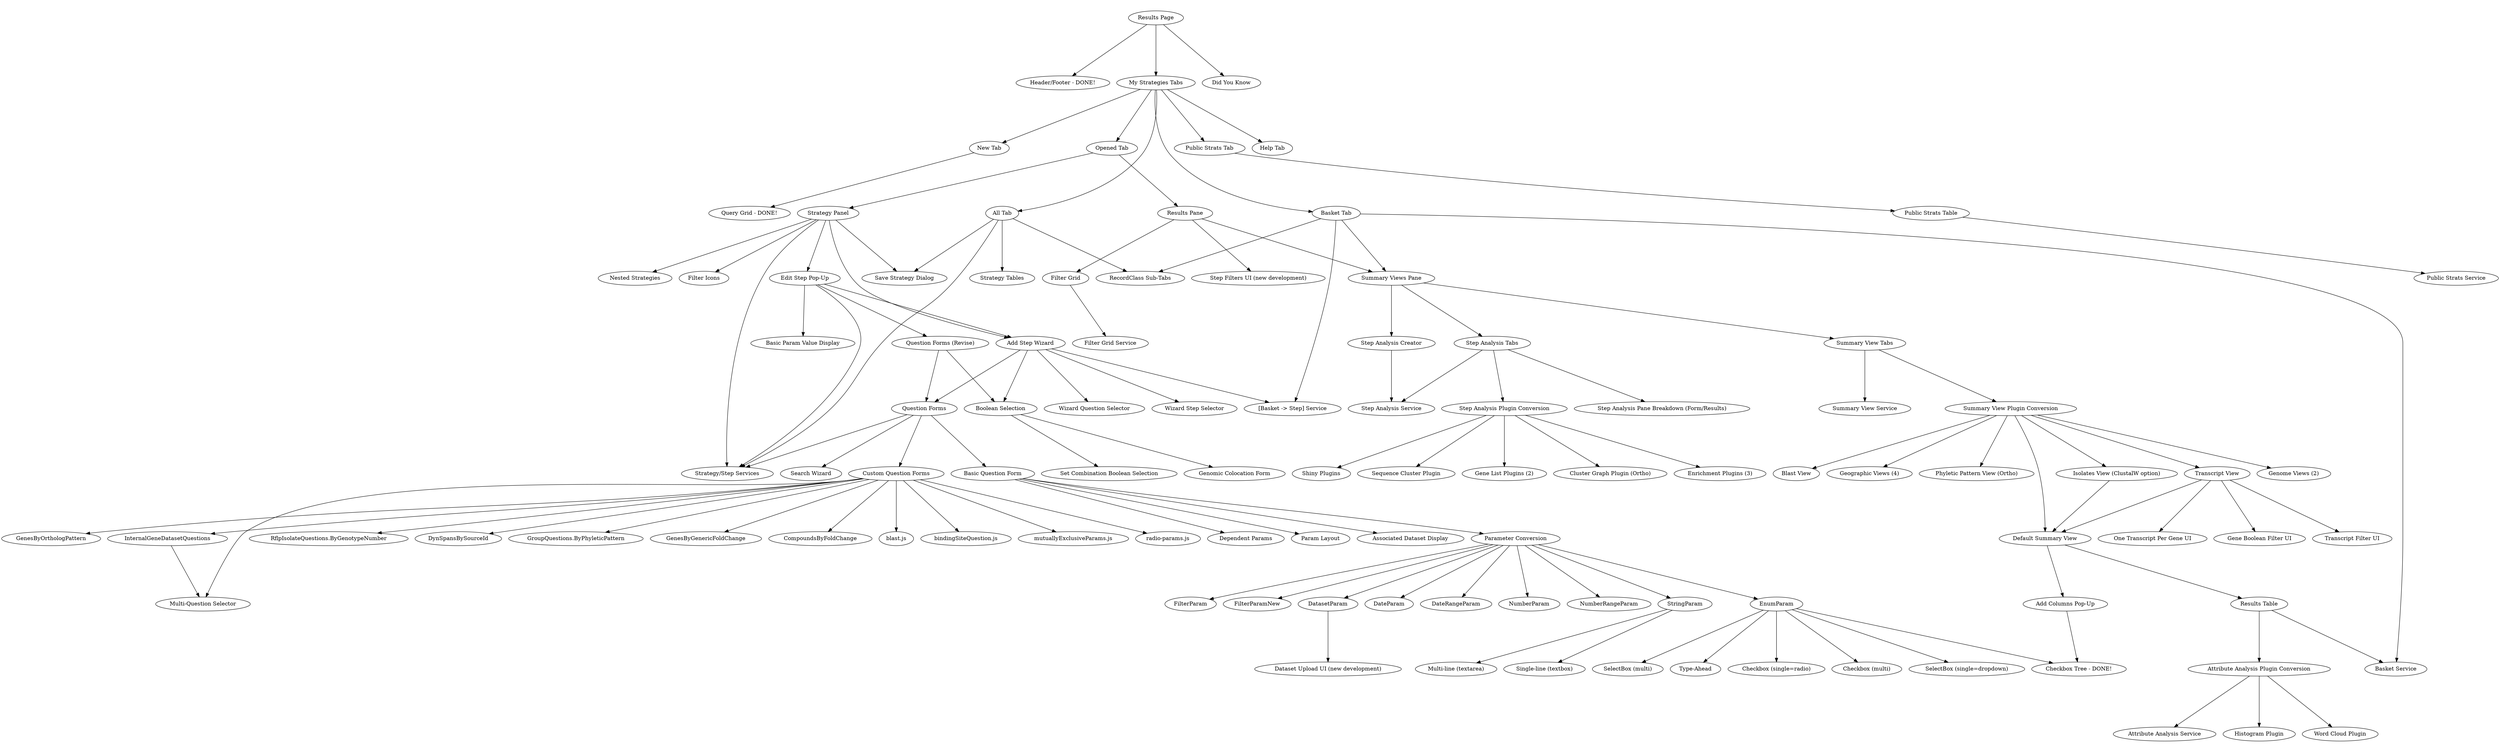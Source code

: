 ################################################################################
##
##  This document defines a dependency graph that describes the order in which
##  features must be converted to React in order to gradually convert the entire
##  results page to React.  Nodes are not Java classes or React components but a
##  combination of backend and frontend features- components, Java classes,
##  specific plugins, etc.
##
##  To easily view this graph, enter the following text into the textbox at:
##
##                     http://www.webgraphviz.com
##
################################################################################

digraph "Results Page React Transition Dependency Graph" {
  ratio=0.3
  "Results Page" -> "Header/Footer - DONE!"
  "Results Page" -> "My Strategies Tabs"
  "Results Page" -> "Did You Know"
  "My Strategies Tabs" -> "New Tab"
  "New Tab" -> "Query Grid - DONE!"
  "My Strategies Tabs" -> "Opened Tab"
  "Opened Tab" -> "Strategy Panel"
  "Opened Tab" -> "Results Pane"
  "Strategy Panel" -> "Nested Strategies"
  "Strategy Panel" -> "Filter Icons"
  "Strategy Panel" -> "Strategy/Step Services"
  "Strategy Panel" -> "Add Step Wizard"
  "Strategy Panel" -> "Save Strategy Dialog"
  "Add Step Wizard" -> "Wizard Question Selector"
  "Add Step Wizard" -> "[Basket -> Step] Service"
  "Add Step Wizard" -> "Wizard Step Selector"
  "Add Step Wizard" -> "Question Forms"
  "Add Step Wizard" -> "Boolean Selection"
  "Boolean Selection" -> "Set Combination Boolean Selection"
  "Boolean Selection" -> "Genomic Colocation Form"
  "Strategy Panel" -> "Edit Step Pop-Up"
  "Edit Step Pop-Up" -> "Basic Param Value Display"
  "Edit Step Pop-Up" -> "Strategy/Step Services"
  "Edit Step Pop-Up" -> "Question Forms (Revise)"
  "Edit Step Pop-Up" -> "Add Step Wizard"
  "Question Forms (Revise)" -> "Question Forms"
  "Question Forms (Revise)" -> "Boolean Selection"
  "My Strategies Tabs" -> "All Tab"
  "All Tab" -> "Strategy/Step Services"
  "All Tab" -> "RecordClass Sub-Tabs"
  "All Tab" -> "Strategy Tables"
  "All Tab" -> "Save Strategy Dialog"
  "My Strategies Tabs" -> "Basket Tab"
  "Basket Tab" -> "RecordClass Sub-Tabs"
  "Basket Tab" -> "Basket Service"
  "Basket Tab" -> "[Basket -> Step] Service"
  "Basket Tab" -> "Summary Views Pane"
  "My Strategies Tabs" -> "Public Strats Tab"
  "Public Strats Tab" -> "Public Strats Table"
  "Public Strats Table" -> "Public Strats Service"
  "My Strategies Tabs" -> "Help Tab"
  "Results Pane" -> "Summary Views Pane"
  "Results Pane" -> "Filter Grid"
  "Filter Grid" -> "Filter Grid Service"
  "Results Pane" -> "Step Filters UI (new development)"
  "Summary Views Pane" -> "Step Analysis Creator"
  "Step Analysis Creator" -> "Step Analysis Service"
  "Summary Views Pane" -> "Step Analysis Tabs"
  "Step Analysis Tabs" -> "Step Analysis Service"
  "Step Analysis Tabs" -> "Step Analysis Pane Breakdown (Form/Results)"
  "Step Analysis Tabs" -> "Step Analysis Plugin Conversion"
  "Step Analysis Plugin Conversion" -> "Enrichment Plugins (3)"
  "Step Analysis Plugin Conversion" -> "Shiny Plugins"
  "Step Analysis Plugin Conversion" -> "Sequence Cluster Plugin"
  "Step Analysis Plugin Conversion" -> "Gene List Plugins (2)"
  "Step Analysis Plugin Conversion" -> "Cluster Graph Plugin (Ortho)"
  "Summary Views Pane" -> "Summary View Tabs"
  "Summary View Tabs" -> "Summary View Service"
  "Summary View Tabs" -> "Summary View Plugin Conversion"
  "Summary View Plugin Conversion" -> "Default Summary View"
  "Summary View Plugin Conversion" -> "Genome Views (2)"
  "Summary View Plugin Conversion" -> "Blast View"
  "Summary View Plugin Conversion" -> "Isolates View (ClustalW option)"
  "Summary View Plugin Conversion" -> "Transcript View"
  "Summary View Plugin Conversion" -> "Geographic Views (4)"
  "Summary View Plugin Conversion" -> "Phyletic Pattern View (Ortho)"
  "Isolates View (ClustalW option)" -> "Default Summary View"
  "Transcript View" -> "Default Summary View"
  "Transcript View" -> "Gene Boolean Filter UI"
  "Transcript View" -> "Transcript Filter UI"
  "Transcript View" -> "One Transcript Per Gene UI"
  "Default Summary View" -> "Results Table"
  "Default Summary View" -> "Add Columns Pop-Up"
  "Results Table" -> "Basket Service"
  "Results Table" -> "Attribute Analysis Plugin Conversion"
  "Attribute Analysis Plugin Conversion" -> "Attribute Analysis Service"
  "Attribute Analysis Plugin Conversion" -> "Histogram Plugin"
  "Attribute Analysis Plugin Conversion" -> "Word Cloud Plugin"
  "Add Columns Pop-Up" -> "Checkbox Tree - DONE!"
  "Question Forms" -> "Strategy/Step Services"
  "Question Forms" -> "Basic Question Form"
  "Question Forms" -> "Search Wizard"
  "Question Forms" -> "Custom Question Forms"
  "Custom Question Forms" -> "GenesByOrthologPattern"
  "Custom Question Forms" -> "Multi-Question Selector"
  "Custom Question Forms" -> "InternalGeneDatasetQuestions"
  "InternalGeneDatasetQuestions" -> "Multi-Question Selector"
  "Custom Question Forms" -> "RflpIsolateQuestions.ByGenotypeNumber"
  "Custom Question Forms" -> "DynSpansBySourceId"
  "Custom Question Forms" -> "GroupQuestions.ByPhyleticPattern"
  "Custom Question Forms" -> "GenesByGenericFoldChange"
  "Custom Question Forms" -> "CompoundsByFoldChange"
  "Custom Question Forms" -> "blast.js"
  "Custom Question Forms" -> "bindingSiteQuestion.js"
  "Custom Question Forms" -> "mutuallyExclusiveParams.js"
  "Custom Question Forms" -> "radio-params.js"
  "Basic Question Form" -> "Param Layout"
  "Basic Question Form" -> "Associated Dataset Display"
  "Basic Question Form" -> "Parameter Conversion"
  "Basic Question Form" -> "Dependent Params"
  "Parameter Conversion" -> "EnumParam"
  "EnumParam" -> "Checkbox (single=radio)"
  "EnumParam" -> "Checkbox (multi)"
  "EnumParam" -> "SelectBox (single=dropdown)"
  "EnumParam" -> "SelectBox (multi)"
  "EnumParam" -> "Checkbox Tree - DONE!"
  "EnumParam" -> "Type-Ahead"
  "Parameter Conversion" -> "FilterParam"
  "Parameter Conversion" -> "FilterParamNew"
  "Parameter Conversion" -> "DatasetParam"
  "DatasetParam" -> "Dataset Upload UI (new development)"
  "Parameter Conversion" -> "DateParam"
  "Parameter Conversion" -> "DateRangeParam"
  "Parameter Conversion" -> "NumberParam"
  "Parameter Conversion" -> "NumberRangeParam"
  "Parameter Conversion" -> "StringParam"
  "StringParam" -> "Single-line (textbox)"
  "StringParam" -> "Multi-line (textarea)"
}
